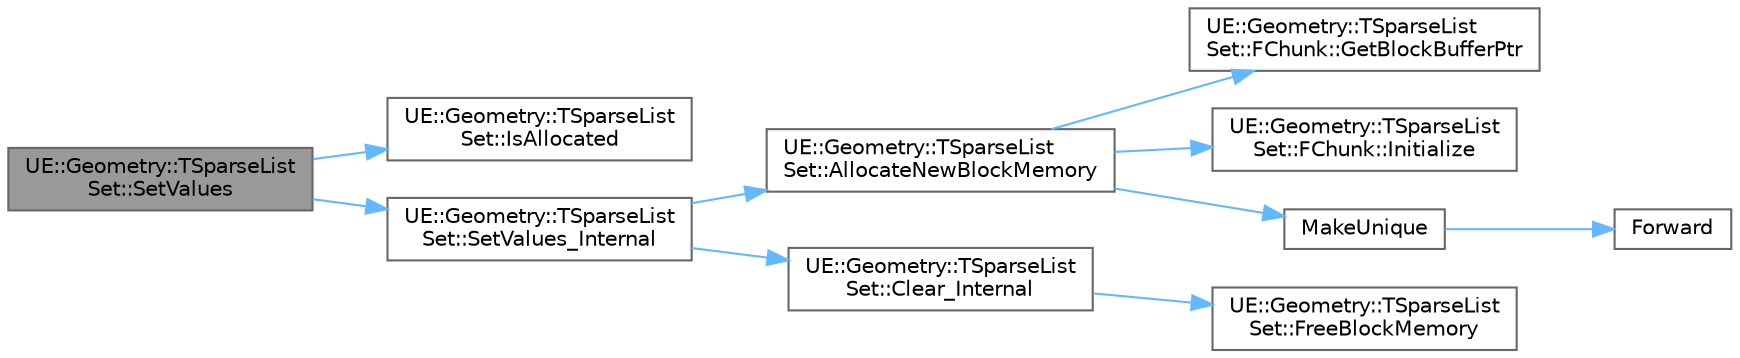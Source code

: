 digraph "UE::Geometry::TSparseListSet::SetValues"
{
 // INTERACTIVE_SVG=YES
 // LATEX_PDF_SIZE
  bgcolor="transparent";
  edge [fontname=Helvetica,fontsize=10,labelfontname=Helvetica,labelfontsize=10];
  node [fontname=Helvetica,fontsize=10,shape=box,height=0.2,width=0.4];
  rankdir="LR";
  Node1 [id="Node000001",label="UE::Geometry::TSparseList\lSet::SetValues",height=0.2,width=0.4,color="gray40", fillcolor="grey60", style="filled", fontcolor="black",tooltip="Set the values of the List at ListIndex."];
  Node1 -> Node2 [id="edge1_Node000001_Node000002",color="steelblue1",style="solid",tooltip=" "];
  Node2 [id="Node000002",label="UE::Geometry::TSparseList\lSet::IsAllocated",height=0.2,width=0.4,color="grey40", fillcolor="white", style="filled",URL="$de/de5/structUE_1_1Geometry_1_1TSparseListSet.html#a653248c4dfa564083460bf841495e2e1",tooltip=" "];
  Node1 -> Node3 [id="edge2_Node000001_Node000003",color="steelblue1",style="solid",tooltip=" "];
  Node3 [id="Node000003",label="UE::Geometry::TSparseList\lSet::SetValues_Internal",height=0.2,width=0.4,color="grey40", fillcolor="white", style="filled",URL="$de/de5/structUE_1_1Geometry_1_1TSparseListSet.html#af5f0c8e6578fb8d18657859bb4a3f3bf",tooltip=" "];
  Node3 -> Node4 [id="edge3_Node000003_Node000004",color="steelblue1",style="solid",tooltip=" "];
  Node4 [id="Node000004",label="UE::Geometry::TSparseList\lSet::AllocateNewBlockMemory",height=0.2,width=0.4,color="grey40", fillcolor="white", style="filled",URL="$de/de5/structUE_1_1Geometry_1_1TSparseListSet.html#a046751c78cee543dd6529568917175d1",tooltip=" "];
  Node4 -> Node5 [id="edge4_Node000004_Node000005",color="steelblue1",style="solid",tooltip=" "];
  Node5 [id="Node000005",label="UE::Geometry::TSparseList\lSet::FChunk::GetBlockBufferPtr",height=0.2,width=0.4,color="grey40", fillcolor="white", style="filled",URL="$d2/d7d/structUE_1_1Geometry_1_1TSparseListSet_1_1FChunk.html#ae805eefc275ba77a4893cd43631b9fd2",tooltip=" "];
  Node4 -> Node6 [id="edge5_Node000004_Node000006",color="steelblue1",style="solid",tooltip=" "];
  Node6 [id="Node000006",label="UE::Geometry::TSparseList\lSet::FChunk::Initialize",height=0.2,width=0.4,color="grey40", fillcolor="white", style="filled",URL="$d2/d7d/structUE_1_1Geometry_1_1TSparseListSet_1_1FChunk.html#af72eabc8ccb5dc3df10f6af1f1f5992e",tooltip=" "];
  Node4 -> Node7 [id="edge6_Node000004_Node000007",color="steelblue1",style="solid",tooltip=" "];
  Node7 [id="Node000007",label="MakeUnique",height=0.2,width=0.4,color="grey40", fillcolor="white", style="filled",URL="$de/d1a/UniquePtr_8h.html#a9e3be2ab9b6efa8383f83df1c1a22239",tooltip="Allocates a new object of type T with the given arguments and returns it as a TUniquePtr."];
  Node7 -> Node8 [id="edge7_Node000007_Node000008",color="steelblue1",style="solid",tooltip=" "];
  Node8 [id="Node000008",label="Forward",height=0.2,width=0.4,color="grey40", fillcolor="white", style="filled",URL="$d4/d24/UnrealTemplate_8h.html#a68f280c1d561a8899a1e9e3ea8405d00",tooltip="Forward will cast a reference to an rvalue reference."];
  Node3 -> Node9 [id="edge8_Node000003_Node000009",color="steelblue1",style="solid",tooltip=" "];
  Node9 [id="Node000009",label="UE::Geometry::TSparseList\lSet::Clear_Internal",height=0.2,width=0.4,color="grey40", fillcolor="white", style="filled",URL="$de/de5/structUE_1_1Geometry_1_1TSparseListSet.html#a59ad4cbe0bdb8745ed62d8a816b6013d",tooltip=" "];
  Node9 -> Node10 [id="edge9_Node000009_Node000010",color="steelblue1",style="solid",tooltip=" "];
  Node10 [id="Node000010",label="UE::Geometry::TSparseList\lSet::FreeBlockMemory",height=0.2,width=0.4,color="grey40", fillcolor="white", style="filled",URL="$de/de5/structUE_1_1Geometry_1_1TSparseListSet.html#a38935111f6271e9c3b2d8f7b6e323e1e",tooltip=" "];
}
